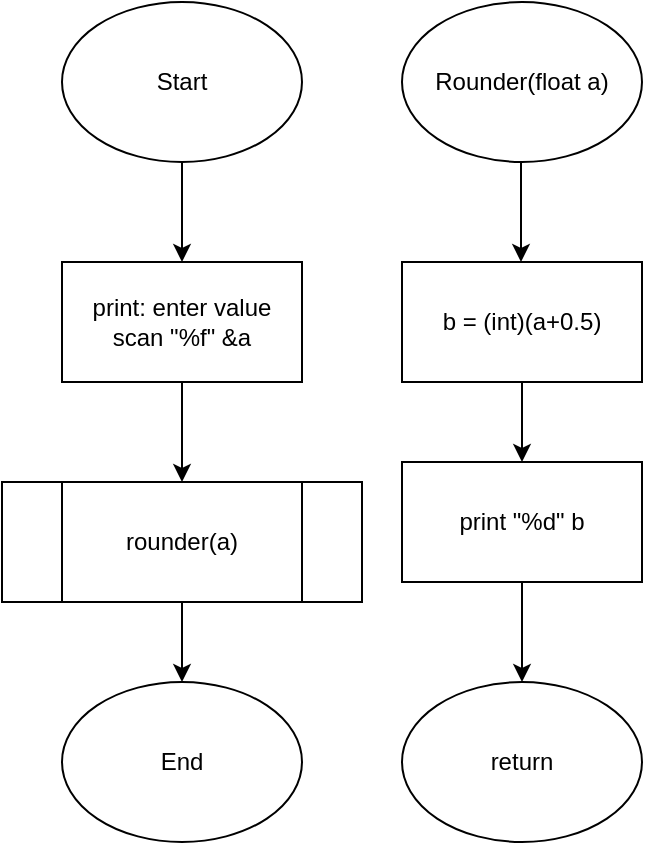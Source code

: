 <mxfile version="16.6.4" type="device"><diagram id="C5RBs43oDa-KdzZeNtuy" name="Page-1"><mxGraphModel dx="424" dy="519" grid="1" gridSize="10" guides="1" tooltips="1" connect="1" arrows="1" fold="1" page="1" pageScale="1" pageWidth="827" pageHeight="1169" math="0" shadow="0"><root><mxCell id="WIyWlLk6GJQsqaUBKTNV-0"/><mxCell id="WIyWlLk6GJQsqaUBKTNV-1" parent="WIyWlLk6GJQsqaUBKTNV-0"/><mxCell id="qsbRRT3RGEtihECLV240-0" value="Start" style="ellipse;whiteSpace=wrap;html=1;" vertex="1" parent="WIyWlLk6GJQsqaUBKTNV-1"><mxGeometry x="60" y="20" width="120" height="80" as="geometry"/></mxCell><mxCell id="qsbRRT3RGEtihECLV240-1" value="print: enter value&lt;br&gt;scan &quot;%f&quot; &amp;amp;a" style="rounded=0;whiteSpace=wrap;html=1;" vertex="1" parent="WIyWlLk6GJQsqaUBKTNV-1"><mxGeometry x="60" y="150" width="120" height="60" as="geometry"/></mxCell><mxCell id="qsbRRT3RGEtihECLV240-4" value="" style="rounded=0;whiteSpace=wrap;html=1;" vertex="1" parent="WIyWlLk6GJQsqaUBKTNV-1"><mxGeometry x="30" y="260" width="180" height="60" as="geometry"/></mxCell><mxCell id="qsbRRT3RGEtihECLV240-5" value="rounder(a)" style="rounded=0;whiteSpace=wrap;html=1;" vertex="1" parent="WIyWlLk6GJQsqaUBKTNV-1"><mxGeometry x="60" y="260" width="120" height="60" as="geometry"/></mxCell><mxCell id="qsbRRT3RGEtihECLV240-6" value="" style="endArrow=classic;html=1;rounded=0;exitX=0.5;exitY=1;exitDx=0;exitDy=0;entryX=0.5;entryY=0;entryDx=0;entryDy=0;" edge="1" parent="WIyWlLk6GJQsqaUBKTNV-1" source="qsbRRT3RGEtihECLV240-0" target="qsbRRT3RGEtihECLV240-1"><mxGeometry width="50" height="50" relative="1" as="geometry"><mxPoint x="110" y="160" as="sourcePoint"/><mxPoint x="160" y="110" as="targetPoint"/></mxGeometry></mxCell><mxCell id="qsbRRT3RGEtihECLV240-7" value="" style="endArrow=classic;html=1;rounded=0;exitX=0.5;exitY=1;exitDx=0;exitDy=0;entryX=0.5;entryY=0;entryDx=0;entryDy=0;" edge="1" parent="WIyWlLk6GJQsqaUBKTNV-1" source="qsbRRT3RGEtihECLV240-1" target="qsbRRT3RGEtihECLV240-5"><mxGeometry width="50" height="50" relative="1" as="geometry"><mxPoint x="120" y="260" as="sourcePoint"/><mxPoint x="170" y="210" as="targetPoint"/></mxGeometry></mxCell><mxCell id="qsbRRT3RGEtihECLV240-8" value="" style="endArrow=classic;html=1;rounded=0;exitX=0.5;exitY=1;exitDx=0;exitDy=0;" edge="1" parent="WIyWlLk6GJQsqaUBKTNV-1" source="qsbRRT3RGEtihECLV240-5"><mxGeometry width="50" height="50" relative="1" as="geometry"><mxPoint x="110" y="410" as="sourcePoint"/><mxPoint x="120" y="360" as="targetPoint"/></mxGeometry></mxCell><mxCell id="qsbRRT3RGEtihECLV240-9" value="End" style="ellipse;whiteSpace=wrap;html=1;" vertex="1" parent="WIyWlLk6GJQsqaUBKTNV-1"><mxGeometry x="60" y="360" width="120" height="80" as="geometry"/></mxCell><mxCell id="qsbRRT3RGEtihECLV240-10" value="Rounder(float a)" style="ellipse;whiteSpace=wrap;html=1;" vertex="1" parent="WIyWlLk6GJQsqaUBKTNV-1"><mxGeometry x="230" y="20" width="120" height="80" as="geometry"/></mxCell><mxCell id="qsbRRT3RGEtihECLV240-11" value="b = (int)(a+0.5)" style="rounded=0;whiteSpace=wrap;html=1;" vertex="1" parent="WIyWlLk6GJQsqaUBKTNV-1"><mxGeometry x="230" y="150" width="120" height="60" as="geometry"/></mxCell><mxCell id="qsbRRT3RGEtihECLV240-12" value="print &quot;%d&quot; b" style="rounded=0;whiteSpace=wrap;html=1;" vertex="1" parent="WIyWlLk6GJQsqaUBKTNV-1"><mxGeometry x="230" y="250" width="120" height="60" as="geometry"/></mxCell><mxCell id="qsbRRT3RGEtihECLV240-13" value="return" style="ellipse;whiteSpace=wrap;html=1;" vertex="1" parent="WIyWlLk6GJQsqaUBKTNV-1"><mxGeometry x="230" y="360" width="120" height="80" as="geometry"/></mxCell><mxCell id="qsbRRT3RGEtihECLV240-14" value="" style="endArrow=classic;html=1;rounded=0;exitX=0.5;exitY=1;exitDx=0;exitDy=0;entryX=0.5;entryY=0;entryDx=0;entryDy=0;" edge="1" parent="WIyWlLk6GJQsqaUBKTNV-1"><mxGeometry width="50" height="50" relative="1" as="geometry"><mxPoint x="289.5" y="100" as="sourcePoint"/><mxPoint x="289.5" y="150" as="targetPoint"/></mxGeometry></mxCell><mxCell id="qsbRRT3RGEtihECLV240-15" value="" style="endArrow=classic;html=1;rounded=0;exitX=0.5;exitY=1;exitDx=0;exitDy=0;entryX=0.5;entryY=0;entryDx=0;entryDy=0;" edge="1" parent="WIyWlLk6GJQsqaUBKTNV-1" source="qsbRRT3RGEtihECLV240-11" target="qsbRRT3RGEtihECLV240-12"><mxGeometry width="50" height="50" relative="1" as="geometry"><mxPoint x="290" y="270" as="sourcePoint"/><mxPoint x="340" y="220" as="targetPoint"/></mxGeometry></mxCell><mxCell id="qsbRRT3RGEtihECLV240-16" value="" style="endArrow=classic;html=1;rounded=0;exitX=0.5;exitY=1;exitDx=0;exitDy=0;entryX=0.5;entryY=0;entryDx=0;entryDy=0;" edge="1" parent="WIyWlLk6GJQsqaUBKTNV-1" source="qsbRRT3RGEtihECLV240-12" target="qsbRRT3RGEtihECLV240-13"><mxGeometry width="50" height="50" relative="1" as="geometry"><mxPoint x="280" y="350" as="sourcePoint"/><mxPoint x="330" y="300" as="targetPoint"/></mxGeometry></mxCell></root></mxGraphModel></diagram></mxfile>